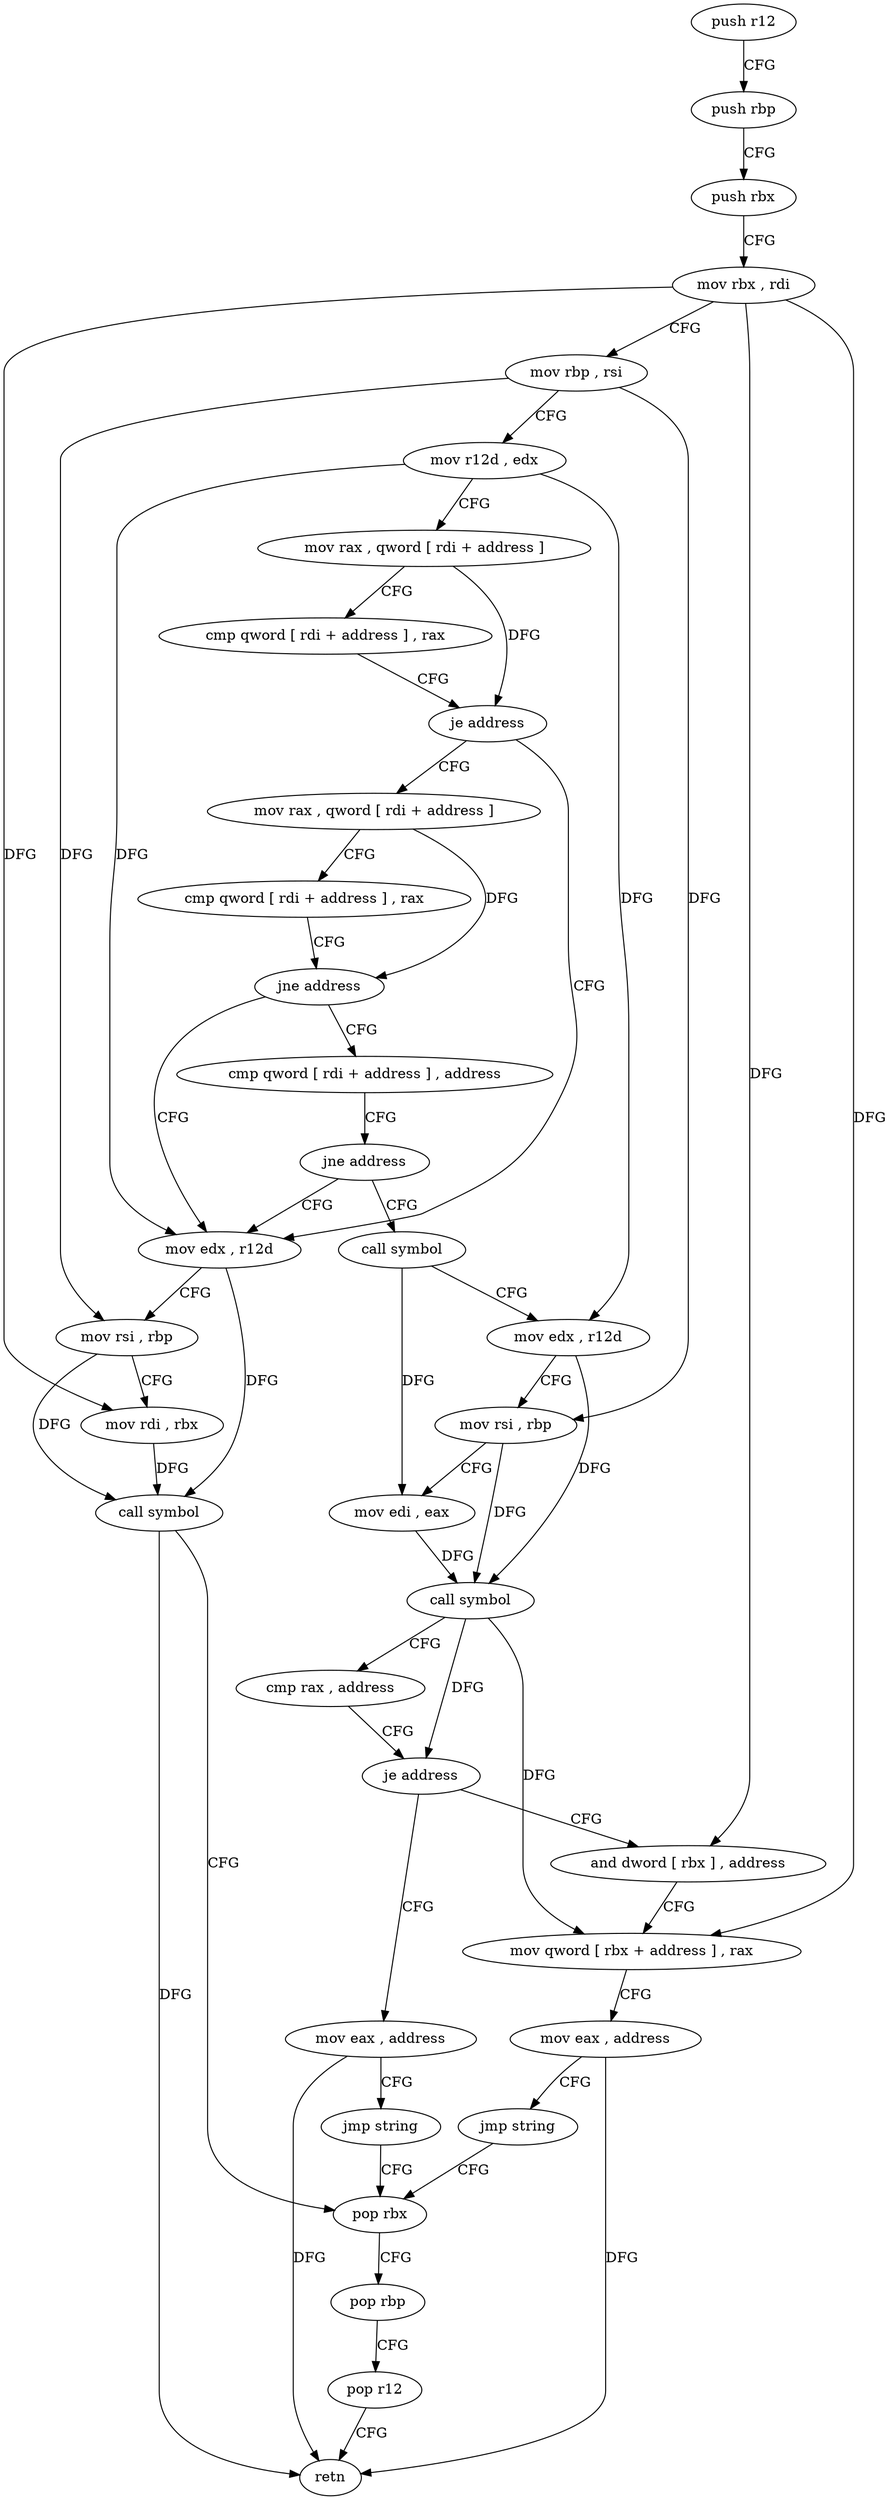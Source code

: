 digraph "func" {
"4267219" [label = "push r12" ]
"4267221" [label = "push rbp" ]
"4267222" [label = "push rbx" ]
"4267223" [label = "mov rbx , rdi" ]
"4267226" [label = "mov rbp , rsi" ]
"4267229" [label = "mov r12d , edx" ]
"4267232" [label = "mov rax , qword [ rdi + address ]" ]
"4267236" [label = "cmp qword [ rdi + address ] , rax" ]
"4267240" [label = "je address" ]
"4267261" [label = "mov rax , qword [ rdi + address ]" ]
"4267242" [label = "mov edx , r12d" ]
"4267265" [label = "cmp qword [ rdi + address ] , rax" ]
"4267269" [label = "jne address" ]
"4267271" [label = "cmp qword [ rdi + address ] , address" ]
"4267245" [label = "mov rsi , rbp" ]
"4267248" [label = "mov rdi , rbx" ]
"4267251" [label = "call symbol" ]
"4267256" [label = "pop rbx" ]
"4267276" [label = "jne address" ]
"4267278" [label = "call symbol" ]
"4267283" [label = "mov edx , r12d" ]
"4267286" [label = "mov rsi , rbp" ]
"4267289" [label = "mov edi , eax" ]
"4267291" [label = "call symbol" ]
"4267296" [label = "cmp rax , address" ]
"4267300" [label = "je address" ]
"4267319" [label = "mov eax , address" ]
"4267302" [label = "and dword [ rbx ] , address" ]
"4267324" [label = "jmp string" ]
"4267305" [label = "mov qword [ rbx + address ] , rax" ]
"4267312" [label = "mov eax , address" ]
"4267317" [label = "jmp string" ]
"4267257" [label = "pop rbp" ]
"4267258" [label = "pop r12" ]
"4267260" [label = "retn" ]
"4267219" -> "4267221" [ label = "CFG" ]
"4267221" -> "4267222" [ label = "CFG" ]
"4267222" -> "4267223" [ label = "CFG" ]
"4267223" -> "4267226" [ label = "CFG" ]
"4267223" -> "4267248" [ label = "DFG" ]
"4267223" -> "4267302" [ label = "DFG" ]
"4267223" -> "4267305" [ label = "DFG" ]
"4267226" -> "4267229" [ label = "CFG" ]
"4267226" -> "4267245" [ label = "DFG" ]
"4267226" -> "4267286" [ label = "DFG" ]
"4267229" -> "4267232" [ label = "CFG" ]
"4267229" -> "4267242" [ label = "DFG" ]
"4267229" -> "4267283" [ label = "DFG" ]
"4267232" -> "4267236" [ label = "CFG" ]
"4267232" -> "4267240" [ label = "DFG" ]
"4267236" -> "4267240" [ label = "CFG" ]
"4267240" -> "4267261" [ label = "CFG" ]
"4267240" -> "4267242" [ label = "CFG" ]
"4267261" -> "4267265" [ label = "CFG" ]
"4267261" -> "4267269" [ label = "DFG" ]
"4267242" -> "4267245" [ label = "CFG" ]
"4267242" -> "4267251" [ label = "DFG" ]
"4267265" -> "4267269" [ label = "CFG" ]
"4267269" -> "4267242" [ label = "CFG" ]
"4267269" -> "4267271" [ label = "CFG" ]
"4267271" -> "4267276" [ label = "CFG" ]
"4267245" -> "4267248" [ label = "CFG" ]
"4267245" -> "4267251" [ label = "DFG" ]
"4267248" -> "4267251" [ label = "DFG" ]
"4267251" -> "4267256" [ label = "CFG" ]
"4267251" -> "4267260" [ label = "DFG" ]
"4267256" -> "4267257" [ label = "CFG" ]
"4267276" -> "4267242" [ label = "CFG" ]
"4267276" -> "4267278" [ label = "CFG" ]
"4267278" -> "4267283" [ label = "CFG" ]
"4267278" -> "4267289" [ label = "DFG" ]
"4267283" -> "4267286" [ label = "CFG" ]
"4267283" -> "4267291" [ label = "DFG" ]
"4267286" -> "4267289" [ label = "CFG" ]
"4267286" -> "4267291" [ label = "DFG" ]
"4267289" -> "4267291" [ label = "DFG" ]
"4267291" -> "4267296" [ label = "CFG" ]
"4267291" -> "4267300" [ label = "DFG" ]
"4267291" -> "4267305" [ label = "DFG" ]
"4267296" -> "4267300" [ label = "CFG" ]
"4267300" -> "4267319" [ label = "CFG" ]
"4267300" -> "4267302" [ label = "CFG" ]
"4267319" -> "4267324" [ label = "CFG" ]
"4267319" -> "4267260" [ label = "DFG" ]
"4267302" -> "4267305" [ label = "CFG" ]
"4267324" -> "4267256" [ label = "CFG" ]
"4267305" -> "4267312" [ label = "CFG" ]
"4267312" -> "4267317" [ label = "CFG" ]
"4267312" -> "4267260" [ label = "DFG" ]
"4267317" -> "4267256" [ label = "CFG" ]
"4267257" -> "4267258" [ label = "CFG" ]
"4267258" -> "4267260" [ label = "CFG" ]
}
